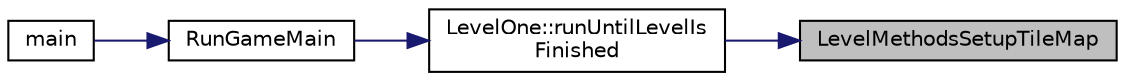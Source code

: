 digraph "LevelMethodsSetupTileMap"
{
 // LATEX_PDF_SIZE
  edge [fontname="Helvetica",fontsize="10",labelfontname="Helvetica",labelfontsize="10"];
  node [fontname="Helvetica",fontsize="10",shape=record];
  rankdir="RL";
  Node1 [label="LevelMethodsSetupTileMap",height=0.2,width=0.4,color="black", fillcolor="grey75", style="filled", fontcolor="black",tooltip="Takes a null tilemap reference and turns it into something beautiful"];
  Node1 -> Node2 [dir="back",color="midnightblue",fontsize="10",style="solid"];
  Node2 [label="LevelOne::runUntilLevelIs\lFinished",height=0.2,width=0.4,color="black", fillcolor="white", style="filled",URL="$class_level_one.html#afd011cbfd58c10d7bcaabbbdf7b884a3",tooltip="Indicates that the level will loop internally handling all input, and output (audio,..."];
  Node2 -> Node3 [dir="back",color="midnightblue",fontsize="10",style="solid"];
  Node3 [label="RunGameMain",height=0.2,width=0.4,color="black", fillcolor="white", style="filled",URL="$main_8cpp.html#aa4173368a267598f9c3c83944e79a303",tooltip=" "];
  Node3 -> Node4 [dir="back",color="midnightblue",fontsize="10",style="solid"];
  Node4 [label="main",height=0.2,width=0.4,color="black", fillcolor="white", style="filled",URL="$main_8cpp.html#a3c04138a5bfe5d72780bb7e82a18e627",tooltip=" "];
}

